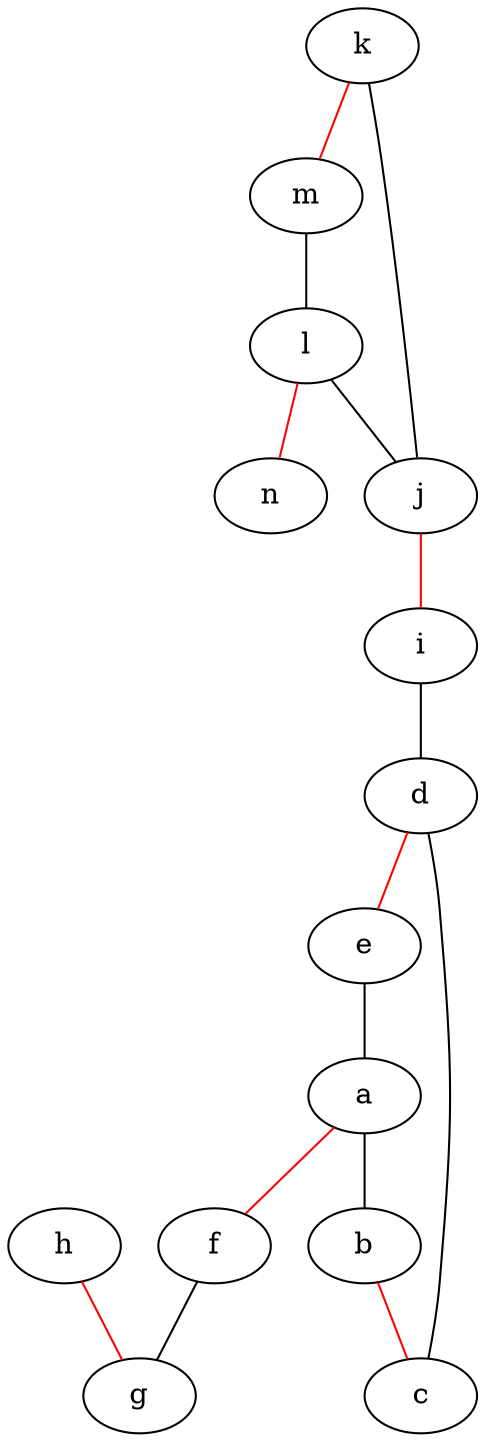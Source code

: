Graph G {
f,g,m,e,i,k,d,c,l,n,j,a,b,h
j -- i  [color="red"]
k -- m  [color="red"]
l -- n  [color="red"]
h -- g  [color="red"]
a -- f  [color="red"]
b -- c  [color="red"]
d -- e  [color="red"]
f -- g  [color="black"]
m -- l  [color="black"]
e -- a  [color="black"]
i -- d  [color="black"]
k -- j  [color="black"]
d -- c  [color="black"]
l -- j  [color="black"]
a -- b  [color="black"]
}
